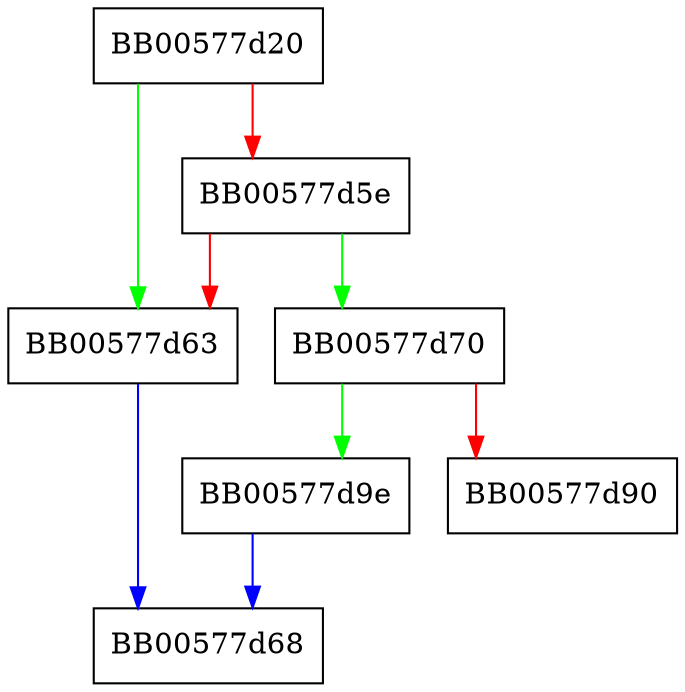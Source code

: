 digraph SCT_set1_extensions {
  node [shape="box"];
  graph [splines=ortho];
  BB00577d20 -> BB00577d63 [color="green"];
  BB00577d20 -> BB00577d5e [color="red"];
  BB00577d5e -> BB00577d70 [color="green"];
  BB00577d5e -> BB00577d63 [color="red"];
  BB00577d63 -> BB00577d68 [color="blue"];
  BB00577d70 -> BB00577d9e [color="green"];
  BB00577d70 -> BB00577d90 [color="red"];
  BB00577d9e -> BB00577d68 [color="blue"];
}